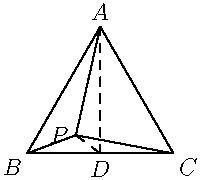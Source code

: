 
import geometry;

size(100);

pair A = (0, sqrt(3));
label("$A$", A, N);
pair B = (-1, 0);
label("$B$", B, SW);
pair C = (1, 0);
label("$C$", C, SE);

draw(A -- B -- C -- cycle);

pair P = (-1/3, 1/4);
label("$P$", P, W);
draw(P -- A);
draw(P -- B);
draw(P -- C);

pair D = interp(B, C, 0.5);
label("$D$", D, S);

draw(A -- D, dashed);
draw(P -- D, dashed);

